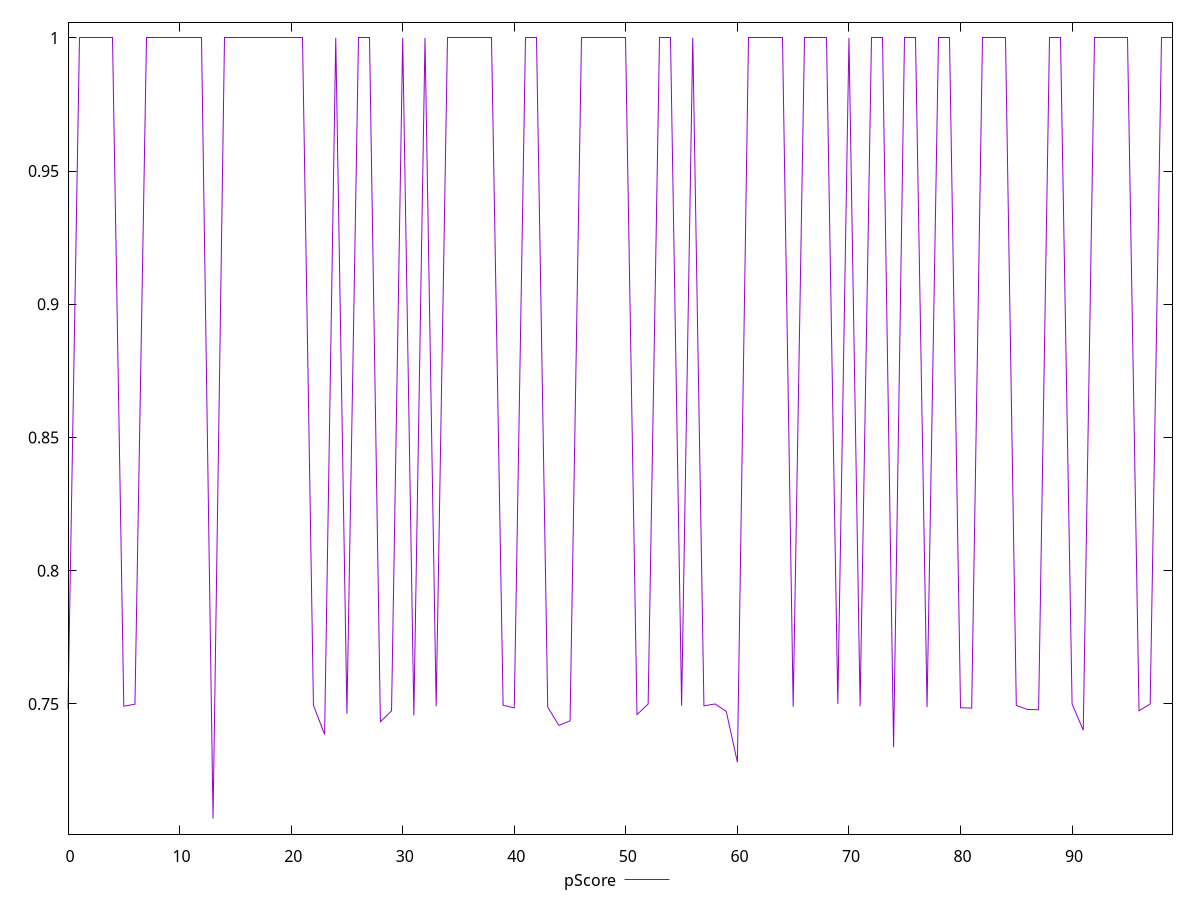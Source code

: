 reset

$pScore <<EOF
0 0.74808
1 1
2 1
3 1
4 1
5 0.7491688888888889
6 0.7499188888888889
7 1
8 1
9 1
10 1
11 1
12 1
13 0.7070055555555556
14 1
15 1
16 1
17 1
18 1
19 1
20 1
21 1
22 0.7494877777777778
23 0.7385555555555555
24 1
25 0.7463044444444444
26 1
27 1
28 0.7433366666666666
29 0.7474188888888889
30 1
31 0.7456944444444444
32 1
33 0.7491566666666667
34 1
35 1
36 1
37 1
38 1
39 0.7495122222222222
40 0.7485288888888889
41 1
42 1
43 0.7488144444444444
44 0.7419722222222223
45 0.7436677777777778
46 1
47 1
48 1
49 1
50 1
51 0.7460111111111111
52 0.75
53 1
54 1
55 0.7493044444444444
56 1
57 0.7493144444444445
58 0.75
59 0.7472522222222222
60 0.7281166666666666
61 1
62 1
63 1
64 1
65 0.7489744444444444
66 1
67 1
68 1
69 0.75
70 1
71 0.7491355555555556
72 1
73 1
74 0.7337555555555555
75 1
76 1
77 0.7488122222222222
78 1
79 1
80 0.74858
81 0.7484644444444445
82 1
83 1
84 1
85 0.7494511111111111
86 0.7479433333333333
87 0.7478411111111111
88 1
89 1
90 0.75
91 0.7401766666666667
92 1
93 1
94 1
95 1
96 0.7474500000000001
97 0.75
98 1
99 1
EOF

set key outside below
set xrange [0:99]
set yrange [0.7011456666666667:1.005859888888889]
set trange [0.7011456666666667:1.005859888888889]
set terminal svg size 640, 500 enhanced background rgb 'white'
set output "reports/report_00027_2021-02-24T12-40-31.850Z/uses-rel-preconnect/samples/agenda/pScore/values.svg"

plot $pScore title "pScore" with line

reset
